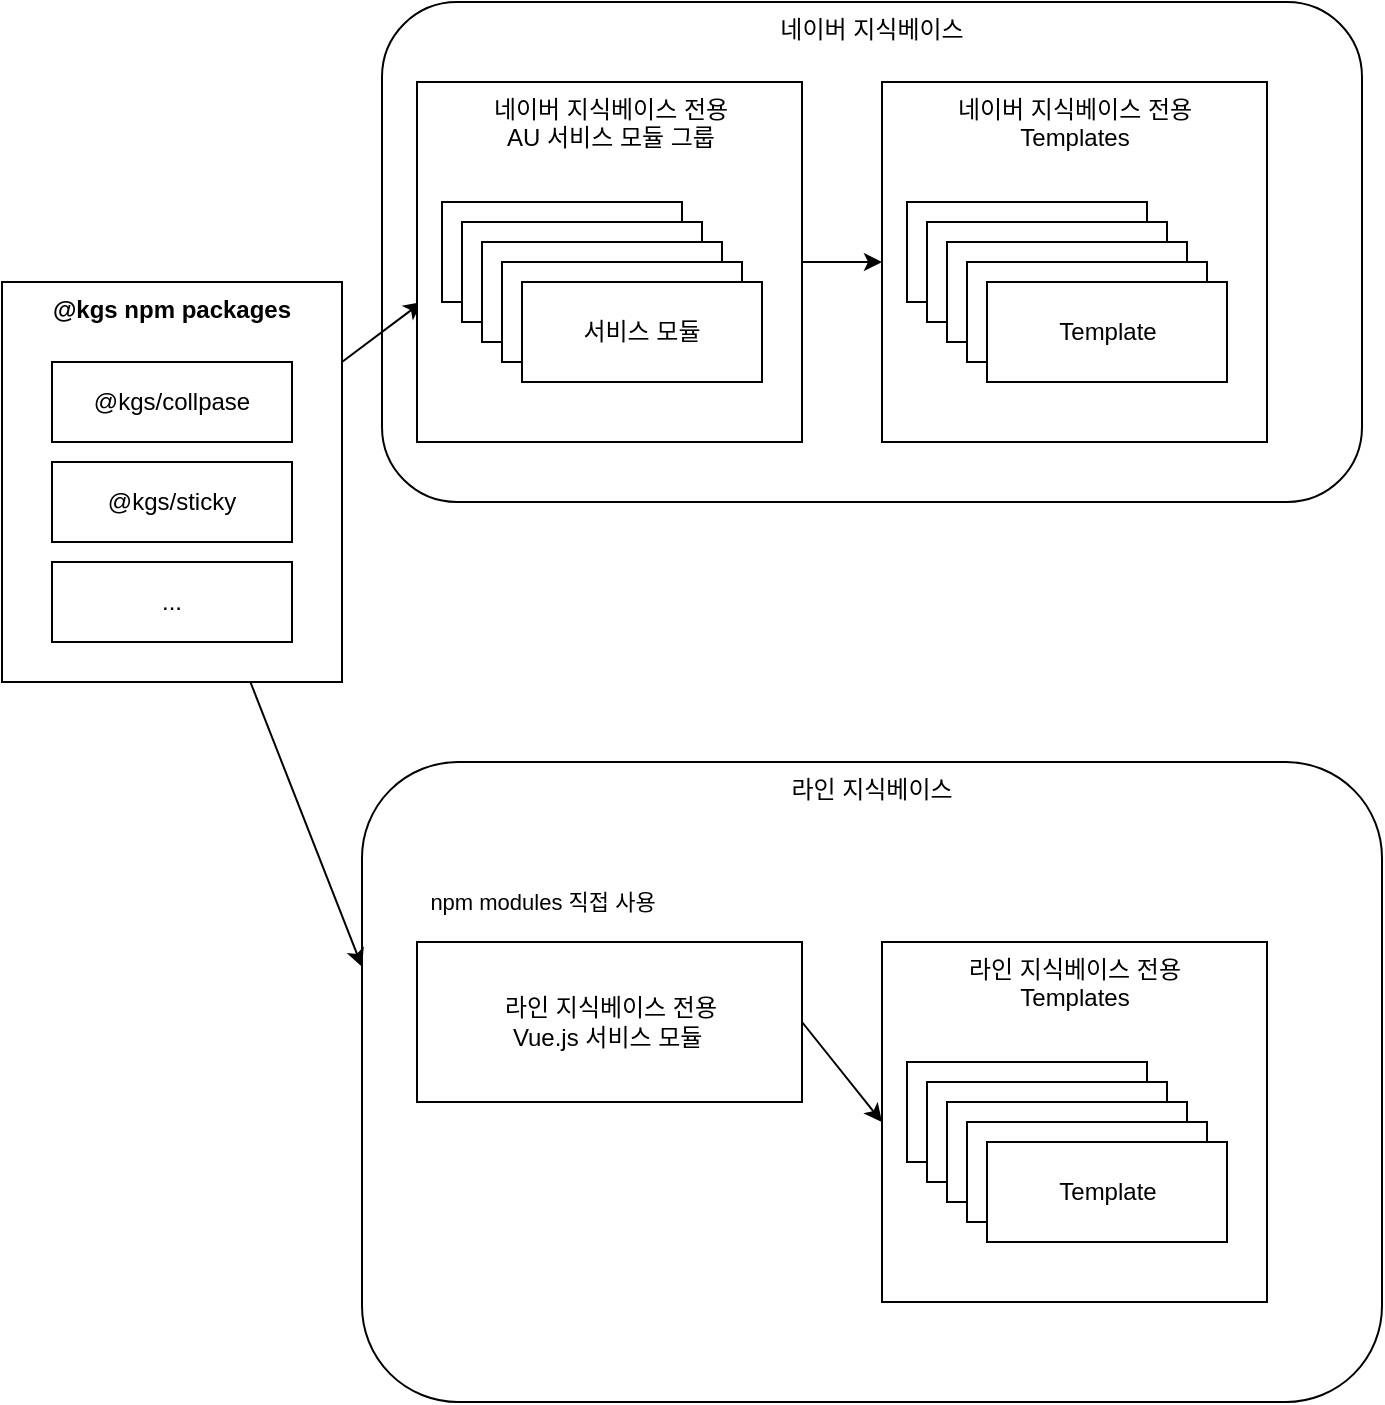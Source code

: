 <mxfile version="13.0.7" type="github">
  <diagram id="yft2D5UrmD5QOt89w7p9" name="Page-1">
    <mxGraphModel dx="1426" dy="733" grid="1" gridSize="10" guides="1" tooltips="1" connect="1" arrows="1" fold="1" page="1" pageScale="1" pageWidth="827" pageHeight="1169" math="0" shadow="0">
      <root>
        <mxCell id="0" />
        <mxCell id="1" parent="0" />
        <mxCell id="YAjy17ErYapmE2t35ORY-1" value="@kgs npm packages&lt;br&gt;" style="rounded=0;whiteSpace=wrap;html=1;verticalAlign=top;fontStyle=1" parent="1" vertex="1">
          <mxGeometry x="70" y="170" width="170" height="200" as="geometry" />
        </mxCell>
        <mxCell id="YAjy17ErYapmE2t35ORY-2" value="@kgs/collpase" style="rounded=0;whiteSpace=wrap;html=1;" parent="1" vertex="1">
          <mxGeometry x="95" y="210" width="120" height="40" as="geometry" />
        </mxCell>
        <mxCell id="YAjy17ErYapmE2t35ORY-3" value="..." style="rounded=0;whiteSpace=wrap;html=1;" parent="1" vertex="1">
          <mxGeometry x="95" y="310" width="120" height="40" as="geometry" />
        </mxCell>
        <mxCell id="YAjy17ErYapmE2t35ORY-4" value="@kgs/sticky" style="rounded=0;whiteSpace=wrap;html=1;" parent="1" vertex="1">
          <mxGeometry x="95" y="260" width="120" height="40" as="geometry" />
        </mxCell>
        <mxCell id="YAjy17ErYapmE2t35ORY-5" value="네이버 지식베이스" style="rounded=1;whiteSpace=wrap;html=1;verticalAlign=top;" parent="1" vertex="1">
          <mxGeometry x="260" y="30" width="490" height="250" as="geometry" />
        </mxCell>
        <mxCell id="YAjy17ErYapmE2t35ORY-6" value="라인 지식베이스" style="rounded=1;whiteSpace=wrap;html=1;verticalAlign=top;" parent="1" vertex="1">
          <mxGeometry x="250" y="410" width="510" height="320" as="geometry" />
        </mxCell>
        <mxCell id="YAjy17ErYapmE2t35ORY-7" value="" style="endArrow=classic;html=1;entryX=0;entryY=0.32;entryDx=0;entryDy=0;entryPerimeter=0;" parent="1" source="YAjy17ErYapmE2t35ORY-1" target="YAjy17ErYapmE2t35ORY-6" edge="1">
          <mxGeometry width="50" height="50" relative="1" as="geometry">
            <mxPoint x="380" y="420" as="sourcePoint" />
            <mxPoint x="430" y="370" as="targetPoint" />
          </mxGeometry>
        </mxCell>
        <mxCell id="YAjy17ErYapmE2t35ORY-8" value="npm modules 직접 사용" style="edgeLabel;html=1;align=center;verticalAlign=middle;resizable=0;points=[];" parent="YAjy17ErYapmE2t35ORY-7" vertex="1" connectable="0">
          <mxGeometry x="-0.507" y="-4" relative="1" as="geometry">
            <mxPoint x="135.67" y="73.16" as="offset" />
          </mxGeometry>
        </mxCell>
        <mxCell id="YAjy17ErYapmE2t35ORY-24" value="" style="endArrow=classic;html=1;" parent="1" edge="1">
          <mxGeometry width="50" height="50" relative="1" as="geometry">
            <mxPoint x="240" y="210" as="sourcePoint" />
            <mxPoint x="280" y="180" as="targetPoint" />
          </mxGeometry>
        </mxCell>
        <mxCell id="YAjy17ErYapmE2t35ORY-26" value="네이버 지식베이스 전용&lt;br&gt;AU 서비스 모듈 그룹" style="rounded=0;whiteSpace=wrap;html=1;verticalAlign=top;" parent="1" vertex="1">
          <mxGeometry x="277.5" y="70" width="192.5" height="180" as="geometry" />
        </mxCell>
        <mxCell id="YAjy17ErYapmE2t35ORY-19" value="Templates1" style="rounded=0;whiteSpace=wrap;html=1;" parent="1" vertex="1">
          <mxGeometry x="290" y="130" width="120" height="50" as="geometry" />
        </mxCell>
        <mxCell id="YAjy17ErYapmE2t35ORY-20" value="Templates1" style="rounded=0;whiteSpace=wrap;html=1;" parent="1" vertex="1">
          <mxGeometry x="300" y="140" width="120" height="50" as="geometry" />
        </mxCell>
        <mxCell id="YAjy17ErYapmE2t35ORY-21" value="Templates1" style="rounded=0;whiteSpace=wrap;html=1;" parent="1" vertex="1">
          <mxGeometry x="310" y="150" width="120" height="50" as="geometry" />
        </mxCell>
        <mxCell id="YAjy17ErYapmE2t35ORY-22" value="Templates1" style="rounded=0;whiteSpace=wrap;html=1;" parent="1" vertex="1">
          <mxGeometry x="320" y="160" width="120" height="50" as="geometry" />
        </mxCell>
        <mxCell id="YAjy17ErYapmE2t35ORY-23" value="서비스 모듈" style="rounded=0;whiteSpace=wrap;html=1;" parent="1" vertex="1">
          <mxGeometry x="330" y="170" width="120" height="50" as="geometry" />
        </mxCell>
        <mxCell id="YAjy17ErYapmE2t35ORY-27" value="네이버 지식베이스 전용&lt;br&gt;Templates" style="rounded=0;whiteSpace=wrap;html=1;verticalAlign=top;" parent="1" vertex="1">
          <mxGeometry x="510" y="70" width="192.5" height="180" as="geometry" />
        </mxCell>
        <mxCell id="YAjy17ErYapmE2t35ORY-28" value="Templates1" style="rounded=0;whiteSpace=wrap;html=1;" parent="1" vertex="1">
          <mxGeometry x="522.5" y="130" width="120" height="50" as="geometry" />
        </mxCell>
        <mxCell id="YAjy17ErYapmE2t35ORY-29" value="Templates1" style="rounded=0;whiteSpace=wrap;html=1;" parent="1" vertex="1">
          <mxGeometry x="532.5" y="140" width="120" height="50" as="geometry" />
        </mxCell>
        <mxCell id="YAjy17ErYapmE2t35ORY-30" value="Templates1" style="rounded=0;whiteSpace=wrap;html=1;" parent="1" vertex="1">
          <mxGeometry x="542.5" y="150" width="120" height="50" as="geometry" />
        </mxCell>
        <mxCell id="YAjy17ErYapmE2t35ORY-31" value="Templates1" style="rounded=0;whiteSpace=wrap;html=1;" parent="1" vertex="1">
          <mxGeometry x="552.5" y="160" width="120" height="50" as="geometry" />
        </mxCell>
        <mxCell id="YAjy17ErYapmE2t35ORY-32" value="Template" style="rounded=0;whiteSpace=wrap;html=1;" parent="1" vertex="1">
          <mxGeometry x="562.5" y="170" width="120" height="50" as="geometry" />
        </mxCell>
        <mxCell id="YAjy17ErYapmE2t35ORY-33" value="" style="endArrow=classic;html=1;exitX=1;exitY=0.5;exitDx=0;exitDy=0;entryX=0;entryY=0.5;entryDx=0;entryDy=0;" parent="1" source="YAjy17ErYapmE2t35ORY-26" target="YAjy17ErYapmE2t35ORY-27" edge="1">
          <mxGeometry width="50" height="50" relative="1" as="geometry">
            <mxPoint x="320" y="410" as="sourcePoint" />
            <mxPoint x="370" y="360" as="targetPoint" />
          </mxGeometry>
        </mxCell>
        <mxCell id="YAjy17ErYapmE2t35ORY-34" value="라인 지식베이스 전용&lt;br&gt;Vue.js 서비스 모듈&amp;nbsp;" style="rounded=0;whiteSpace=wrap;html=1;verticalAlign=middle;" parent="1" vertex="1">
          <mxGeometry x="277.5" y="500" width="192.5" height="80" as="geometry" />
        </mxCell>
        <mxCell id="YAjy17ErYapmE2t35ORY-40" value="라인 지식베이스 전용&lt;br&gt;Templates" style="rounded=0;whiteSpace=wrap;html=1;verticalAlign=top;" parent="1" vertex="1">
          <mxGeometry x="510" y="500" width="192.5" height="180" as="geometry" />
        </mxCell>
        <mxCell id="YAjy17ErYapmE2t35ORY-41" value="Templates1" style="rounded=0;whiteSpace=wrap;html=1;" parent="1" vertex="1">
          <mxGeometry x="522.5" y="560" width="120" height="50" as="geometry" />
        </mxCell>
        <mxCell id="YAjy17ErYapmE2t35ORY-42" value="Templates1" style="rounded=0;whiteSpace=wrap;html=1;" parent="1" vertex="1">
          <mxGeometry x="532.5" y="570" width="120" height="50" as="geometry" />
        </mxCell>
        <mxCell id="YAjy17ErYapmE2t35ORY-43" value="Templates1" style="rounded=0;whiteSpace=wrap;html=1;" parent="1" vertex="1">
          <mxGeometry x="542.5" y="580" width="120" height="50" as="geometry" />
        </mxCell>
        <mxCell id="YAjy17ErYapmE2t35ORY-44" value="Templates1" style="rounded=0;whiteSpace=wrap;html=1;" parent="1" vertex="1">
          <mxGeometry x="552.5" y="590" width="120" height="50" as="geometry" />
        </mxCell>
        <mxCell id="YAjy17ErYapmE2t35ORY-45" value="Template" style="rounded=0;whiteSpace=wrap;html=1;" parent="1" vertex="1">
          <mxGeometry x="562.5" y="600" width="120" height="50" as="geometry" />
        </mxCell>
        <mxCell id="YAjy17ErYapmE2t35ORY-46" value="" style="endArrow=classic;html=1;exitX=1;exitY=0.5;exitDx=0;exitDy=0;entryX=0;entryY=0.5;entryDx=0;entryDy=0;" parent="1" source="YAjy17ErYapmE2t35ORY-34" target="YAjy17ErYapmE2t35ORY-40" edge="1">
          <mxGeometry width="50" height="50" relative="1" as="geometry">
            <mxPoint x="320" y="840" as="sourcePoint" />
            <mxPoint x="370" y="790" as="targetPoint" />
          </mxGeometry>
        </mxCell>
      </root>
    </mxGraphModel>
  </diagram>
</mxfile>
